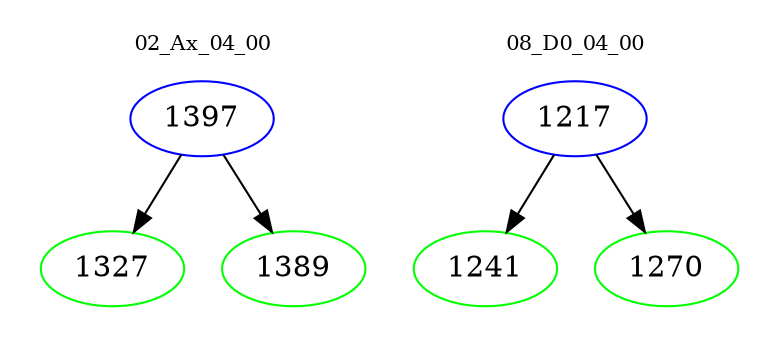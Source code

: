 digraph{
subgraph cluster_0 {
color = white
label = "02_Ax_04_00";
fontsize=10;
T0_1397 [label="1397", color="blue"]
T0_1397 -> T0_1327 [color="black"]
T0_1327 [label="1327", color="green"]
T0_1397 -> T0_1389 [color="black"]
T0_1389 [label="1389", color="green"]
}
subgraph cluster_1 {
color = white
label = "08_D0_04_00";
fontsize=10;
T1_1217 [label="1217", color="blue"]
T1_1217 -> T1_1241 [color="black"]
T1_1241 [label="1241", color="green"]
T1_1217 -> T1_1270 [color="black"]
T1_1270 [label="1270", color="green"]
}
}

